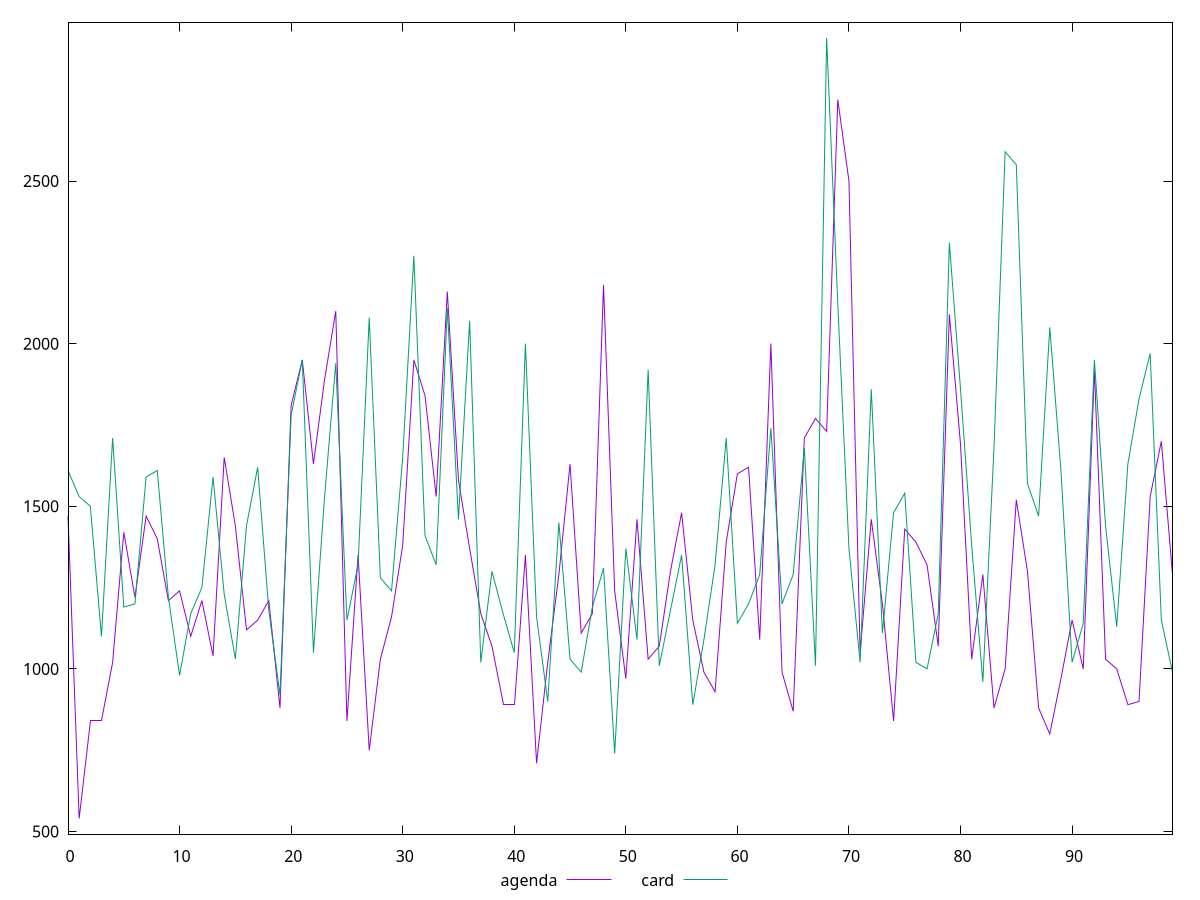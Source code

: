 reset

$agenda <<EOF
0 1470
1 540
2 840
3 840
4 1020
5 1420
6 1220
7 1470
8 1400
9 1210
10 1240
11 1100
12 1210
13 1040
14 1650
15 1440
16 1120
17 1150
18 1210
19 880
20 1810
21 1950
22 1630
23 1890
24 2100
25 840
26 1350
27 750
28 1030
29 1160
30 1380
31 1950
32 1840
33 1530
34 2160
35 1580
36 1370
37 1170
38 1070
39 890
40 890
41 1350
42 710
43 1020
44 1290
45 1630
46 1110
47 1170
48 2180
49 1240
50 970
51 1460
52 1030
53 1070
54 1300
55 1480
56 1150
57 990
58 930
59 1390
60 1600
61 1620
62 1090
63 2000
64 990
65 870
66 1710
67 1770
68 1730
69 2750
70 2500
71 1050
72 1460
73 1200
74 840
75 1430
76 1390
77 1320
78 1070
79 2090
80 1690
81 1030
82 1290
83 880
84 1000
85 1520
86 1300
87 880
88 800
89 970
90 1150
91 1000
92 1920
93 1030
94 1000
95 890
96 900
97 1530
98 1700
99 1290
EOF

$card <<EOF
0 1610
1 1530
2 1500
3 1100
4 1710
5 1190
6 1200
7 1590
8 1610
9 1220
10 980
11 1170
12 1250
13 1590
14 1230
15 1030
16 1440
17 1620
18 1180
19 920
20 1780
21 1950
22 1050
23 1530
24 1940
25 1150
26 1320
27 2080
28 1280
29 1240
30 1650
31 2270
32 1410
33 1320
34 2110
35 1460
36 2070
37 1020
38 1300
39 1170
40 1050
41 2000
42 1160
43 900
44 1450
45 1030
46 990
47 1190
48 1310
49 740
50 1370
51 1090
52 1920
53 1010
54 1180
55 1350
56 890
57 1090
58 1320
59 1710
60 1140
61 1200
62 1290
63 1740
64 1200
65 1290
66 1680
67 1010
68 2940
69 2120
70 1370
71 1020
72 1860
73 1110
74 1480
75 1540
76 1020
77 1000
78 1170
79 2310
80 1860
81 1380
82 960
83 1680
84 2590
85 2550
86 1570
87 1470
88 2050
89 1610
90 1020
91 1140
92 1950
93 1440
94 1130
95 1630
96 1830
97 1970
98 1150
99 990
EOF

set key outside below
set xrange [0:99]
set yrange [492:2988]
set trange [492:2988]
set terminal svg size 640, 520 enhanced background rgb 'white'
set output "reports/report_00028_2021-02-24T12-49-42.674Z/uses-http2/comparison/line/1_vs_2.svg"

plot $agenda title "agenda" with line, \
     $card title "card" with line

reset
